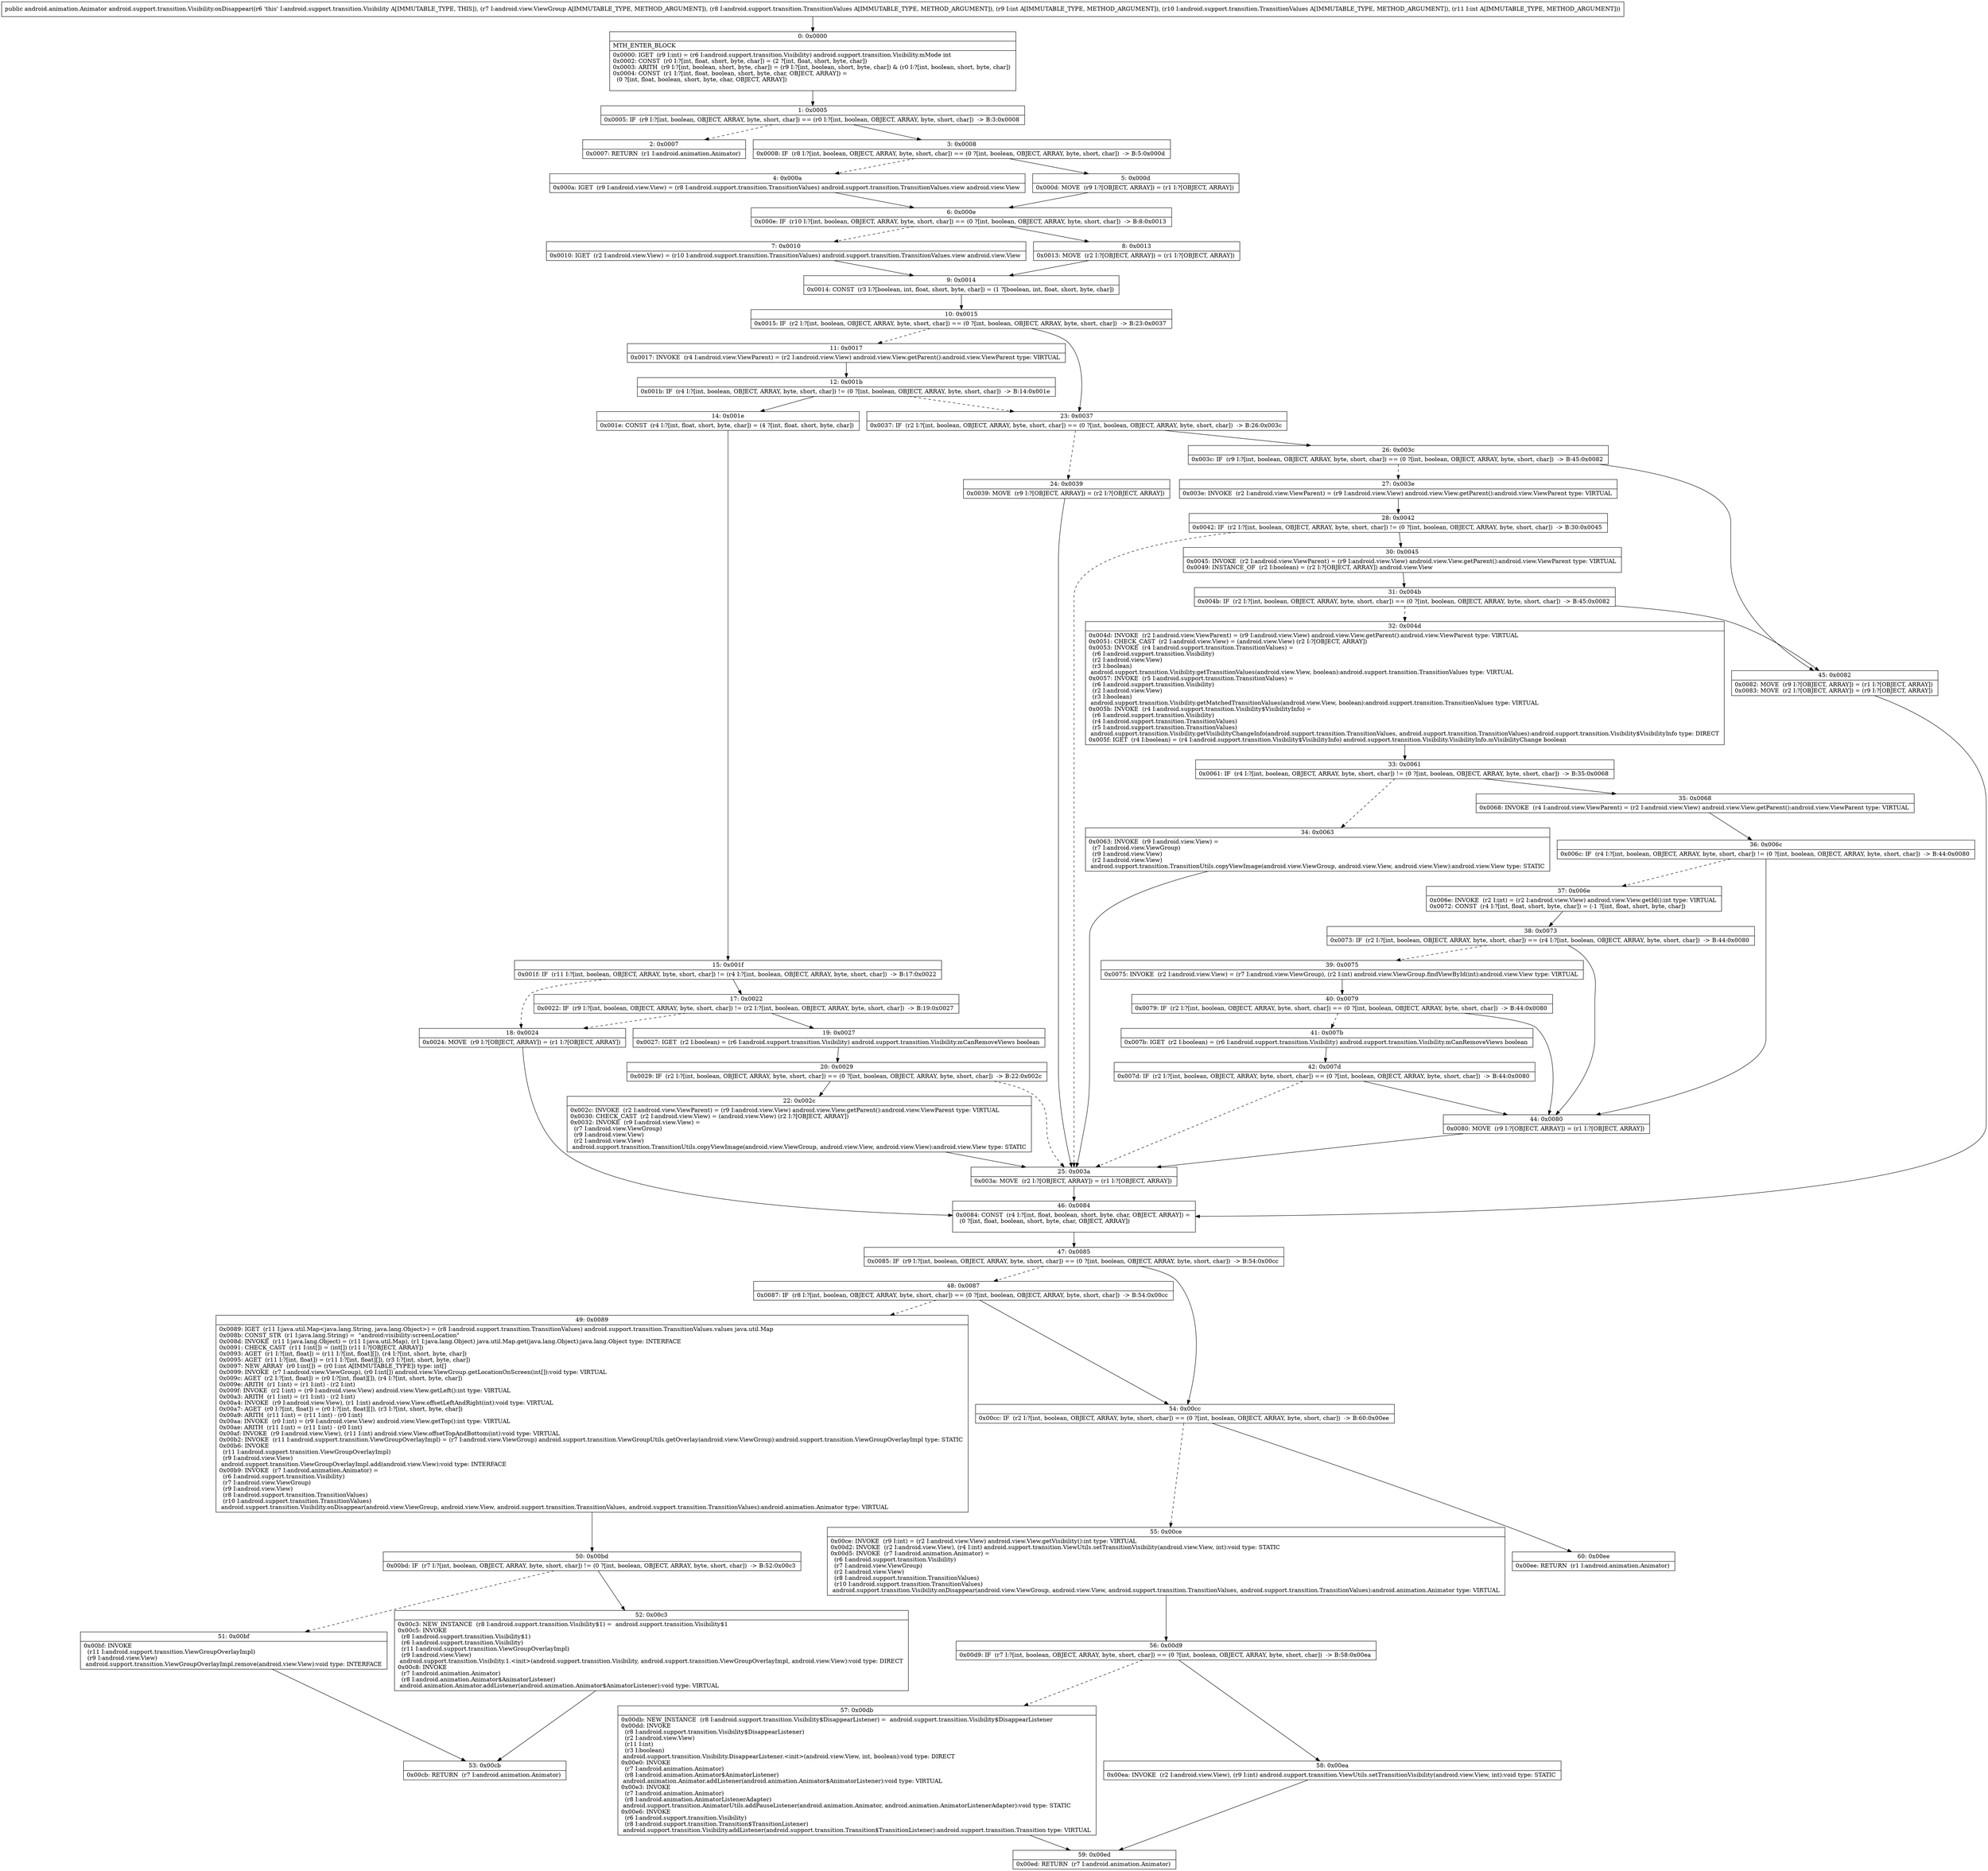 digraph "CFG forandroid.support.transition.Visibility.onDisappear(Landroid\/view\/ViewGroup;Landroid\/support\/transition\/TransitionValues;ILandroid\/support\/transition\/TransitionValues;I)Landroid\/animation\/Animator;" {
Node_0 [shape=record,label="{0\:\ 0x0000|MTH_ENTER_BLOCK\l|0x0000: IGET  (r9 I:int) = (r6 I:android.support.transition.Visibility) android.support.transition.Visibility.mMode int \l0x0002: CONST  (r0 I:?[int, float, short, byte, char]) = (2 ?[int, float, short, byte, char]) \l0x0003: ARITH  (r9 I:?[int, boolean, short, byte, char]) = (r9 I:?[int, boolean, short, byte, char]) & (r0 I:?[int, boolean, short, byte, char]) \l0x0004: CONST  (r1 I:?[int, float, boolean, short, byte, char, OBJECT, ARRAY]) = \l  (0 ?[int, float, boolean, short, byte, char, OBJECT, ARRAY])\l \l}"];
Node_1 [shape=record,label="{1\:\ 0x0005|0x0005: IF  (r9 I:?[int, boolean, OBJECT, ARRAY, byte, short, char]) == (r0 I:?[int, boolean, OBJECT, ARRAY, byte, short, char])  \-\> B:3:0x0008 \l}"];
Node_2 [shape=record,label="{2\:\ 0x0007|0x0007: RETURN  (r1 I:android.animation.Animator) \l}"];
Node_3 [shape=record,label="{3\:\ 0x0008|0x0008: IF  (r8 I:?[int, boolean, OBJECT, ARRAY, byte, short, char]) == (0 ?[int, boolean, OBJECT, ARRAY, byte, short, char])  \-\> B:5:0x000d \l}"];
Node_4 [shape=record,label="{4\:\ 0x000a|0x000a: IGET  (r9 I:android.view.View) = (r8 I:android.support.transition.TransitionValues) android.support.transition.TransitionValues.view android.view.View \l}"];
Node_5 [shape=record,label="{5\:\ 0x000d|0x000d: MOVE  (r9 I:?[OBJECT, ARRAY]) = (r1 I:?[OBJECT, ARRAY]) \l}"];
Node_6 [shape=record,label="{6\:\ 0x000e|0x000e: IF  (r10 I:?[int, boolean, OBJECT, ARRAY, byte, short, char]) == (0 ?[int, boolean, OBJECT, ARRAY, byte, short, char])  \-\> B:8:0x0013 \l}"];
Node_7 [shape=record,label="{7\:\ 0x0010|0x0010: IGET  (r2 I:android.view.View) = (r10 I:android.support.transition.TransitionValues) android.support.transition.TransitionValues.view android.view.View \l}"];
Node_8 [shape=record,label="{8\:\ 0x0013|0x0013: MOVE  (r2 I:?[OBJECT, ARRAY]) = (r1 I:?[OBJECT, ARRAY]) \l}"];
Node_9 [shape=record,label="{9\:\ 0x0014|0x0014: CONST  (r3 I:?[boolean, int, float, short, byte, char]) = (1 ?[boolean, int, float, short, byte, char]) \l}"];
Node_10 [shape=record,label="{10\:\ 0x0015|0x0015: IF  (r2 I:?[int, boolean, OBJECT, ARRAY, byte, short, char]) == (0 ?[int, boolean, OBJECT, ARRAY, byte, short, char])  \-\> B:23:0x0037 \l}"];
Node_11 [shape=record,label="{11\:\ 0x0017|0x0017: INVOKE  (r4 I:android.view.ViewParent) = (r2 I:android.view.View) android.view.View.getParent():android.view.ViewParent type: VIRTUAL \l}"];
Node_12 [shape=record,label="{12\:\ 0x001b|0x001b: IF  (r4 I:?[int, boolean, OBJECT, ARRAY, byte, short, char]) != (0 ?[int, boolean, OBJECT, ARRAY, byte, short, char])  \-\> B:14:0x001e \l}"];
Node_14 [shape=record,label="{14\:\ 0x001e|0x001e: CONST  (r4 I:?[int, float, short, byte, char]) = (4 ?[int, float, short, byte, char]) \l}"];
Node_15 [shape=record,label="{15\:\ 0x001f|0x001f: IF  (r11 I:?[int, boolean, OBJECT, ARRAY, byte, short, char]) != (r4 I:?[int, boolean, OBJECT, ARRAY, byte, short, char])  \-\> B:17:0x0022 \l}"];
Node_17 [shape=record,label="{17\:\ 0x0022|0x0022: IF  (r9 I:?[int, boolean, OBJECT, ARRAY, byte, short, char]) != (r2 I:?[int, boolean, OBJECT, ARRAY, byte, short, char])  \-\> B:19:0x0027 \l}"];
Node_18 [shape=record,label="{18\:\ 0x0024|0x0024: MOVE  (r9 I:?[OBJECT, ARRAY]) = (r1 I:?[OBJECT, ARRAY]) \l}"];
Node_19 [shape=record,label="{19\:\ 0x0027|0x0027: IGET  (r2 I:boolean) = (r6 I:android.support.transition.Visibility) android.support.transition.Visibility.mCanRemoveViews boolean \l}"];
Node_20 [shape=record,label="{20\:\ 0x0029|0x0029: IF  (r2 I:?[int, boolean, OBJECT, ARRAY, byte, short, char]) == (0 ?[int, boolean, OBJECT, ARRAY, byte, short, char])  \-\> B:22:0x002c \l}"];
Node_22 [shape=record,label="{22\:\ 0x002c|0x002c: INVOKE  (r2 I:android.view.ViewParent) = (r9 I:android.view.View) android.view.View.getParent():android.view.ViewParent type: VIRTUAL \l0x0030: CHECK_CAST  (r2 I:android.view.View) = (android.view.View) (r2 I:?[OBJECT, ARRAY]) \l0x0032: INVOKE  (r9 I:android.view.View) = \l  (r7 I:android.view.ViewGroup)\l  (r9 I:android.view.View)\l  (r2 I:android.view.View)\l android.support.transition.TransitionUtils.copyViewImage(android.view.ViewGroup, android.view.View, android.view.View):android.view.View type: STATIC \l}"];
Node_23 [shape=record,label="{23\:\ 0x0037|0x0037: IF  (r2 I:?[int, boolean, OBJECT, ARRAY, byte, short, char]) == (0 ?[int, boolean, OBJECT, ARRAY, byte, short, char])  \-\> B:26:0x003c \l}"];
Node_24 [shape=record,label="{24\:\ 0x0039|0x0039: MOVE  (r9 I:?[OBJECT, ARRAY]) = (r2 I:?[OBJECT, ARRAY]) \l}"];
Node_25 [shape=record,label="{25\:\ 0x003a|0x003a: MOVE  (r2 I:?[OBJECT, ARRAY]) = (r1 I:?[OBJECT, ARRAY]) \l}"];
Node_26 [shape=record,label="{26\:\ 0x003c|0x003c: IF  (r9 I:?[int, boolean, OBJECT, ARRAY, byte, short, char]) == (0 ?[int, boolean, OBJECT, ARRAY, byte, short, char])  \-\> B:45:0x0082 \l}"];
Node_27 [shape=record,label="{27\:\ 0x003e|0x003e: INVOKE  (r2 I:android.view.ViewParent) = (r9 I:android.view.View) android.view.View.getParent():android.view.ViewParent type: VIRTUAL \l}"];
Node_28 [shape=record,label="{28\:\ 0x0042|0x0042: IF  (r2 I:?[int, boolean, OBJECT, ARRAY, byte, short, char]) != (0 ?[int, boolean, OBJECT, ARRAY, byte, short, char])  \-\> B:30:0x0045 \l}"];
Node_30 [shape=record,label="{30\:\ 0x0045|0x0045: INVOKE  (r2 I:android.view.ViewParent) = (r9 I:android.view.View) android.view.View.getParent():android.view.ViewParent type: VIRTUAL \l0x0049: INSTANCE_OF  (r2 I:boolean) = (r2 I:?[OBJECT, ARRAY]) android.view.View \l}"];
Node_31 [shape=record,label="{31\:\ 0x004b|0x004b: IF  (r2 I:?[int, boolean, OBJECT, ARRAY, byte, short, char]) == (0 ?[int, boolean, OBJECT, ARRAY, byte, short, char])  \-\> B:45:0x0082 \l}"];
Node_32 [shape=record,label="{32\:\ 0x004d|0x004d: INVOKE  (r2 I:android.view.ViewParent) = (r9 I:android.view.View) android.view.View.getParent():android.view.ViewParent type: VIRTUAL \l0x0051: CHECK_CAST  (r2 I:android.view.View) = (android.view.View) (r2 I:?[OBJECT, ARRAY]) \l0x0053: INVOKE  (r4 I:android.support.transition.TransitionValues) = \l  (r6 I:android.support.transition.Visibility)\l  (r2 I:android.view.View)\l  (r3 I:boolean)\l android.support.transition.Visibility.getTransitionValues(android.view.View, boolean):android.support.transition.TransitionValues type: VIRTUAL \l0x0057: INVOKE  (r5 I:android.support.transition.TransitionValues) = \l  (r6 I:android.support.transition.Visibility)\l  (r2 I:android.view.View)\l  (r3 I:boolean)\l android.support.transition.Visibility.getMatchedTransitionValues(android.view.View, boolean):android.support.transition.TransitionValues type: VIRTUAL \l0x005b: INVOKE  (r4 I:android.support.transition.Visibility$VisibilityInfo) = \l  (r6 I:android.support.transition.Visibility)\l  (r4 I:android.support.transition.TransitionValues)\l  (r5 I:android.support.transition.TransitionValues)\l android.support.transition.Visibility.getVisibilityChangeInfo(android.support.transition.TransitionValues, android.support.transition.TransitionValues):android.support.transition.Visibility$VisibilityInfo type: DIRECT \l0x005f: IGET  (r4 I:boolean) = (r4 I:android.support.transition.Visibility$VisibilityInfo) android.support.transition.Visibility.VisibilityInfo.mVisibilityChange boolean \l}"];
Node_33 [shape=record,label="{33\:\ 0x0061|0x0061: IF  (r4 I:?[int, boolean, OBJECT, ARRAY, byte, short, char]) != (0 ?[int, boolean, OBJECT, ARRAY, byte, short, char])  \-\> B:35:0x0068 \l}"];
Node_34 [shape=record,label="{34\:\ 0x0063|0x0063: INVOKE  (r9 I:android.view.View) = \l  (r7 I:android.view.ViewGroup)\l  (r9 I:android.view.View)\l  (r2 I:android.view.View)\l android.support.transition.TransitionUtils.copyViewImage(android.view.ViewGroup, android.view.View, android.view.View):android.view.View type: STATIC \l}"];
Node_35 [shape=record,label="{35\:\ 0x0068|0x0068: INVOKE  (r4 I:android.view.ViewParent) = (r2 I:android.view.View) android.view.View.getParent():android.view.ViewParent type: VIRTUAL \l}"];
Node_36 [shape=record,label="{36\:\ 0x006c|0x006c: IF  (r4 I:?[int, boolean, OBJECT, ARRAY, byte, short, char]) != (0 ?[int, boolean, OBJECT, ARRAY, byte, short, char])  \-\> B:44:0x0080 \l}"];
Node_37 [shape=record,label="{37\:\ 0x006e|0x006e: INVOKE  (r2 I:int) = (r2 I:android.view.View) android.view.View.getId():int type: VIRTUAL \l0x0072: CONST  (r4 I:?[int, float, short, byte, char]) = (\-1 ?[int, float, short, byte, char]) \l}"];
Node_38 [shape=record,label="{38\:\ 0x0073|0x0073: IF  (r2 I:?[int, boolean, OBJECT, ARRAY, byte, short, char]) == (r4 I:?[int, boolean, OBJECT, ARRAY, byte, short, char])  \-\> B:44:0x0080 \l}"];
Node_39 [shape=record,label="{39\:\ 0x0075|0x0075: INVOKE  (r2 I:android.view.View) = (r7 I:android.view.ViewGroup), (r2 I:int) android.view.ViewGroup.findViewById(int):android.view.View type: VIRTUAL \l}"];
Node_40 [shape=record,label="{40\:\ 0x0079|0x0079: IF  (r2 I:?[int, boolean, OBJECT, ARRAY, byte, short, char]) == (0 ?[int, boolean, OBJECT, ARRAY, byte, short, char])  \-\> B:44:0x0080 \l}"];
Node_41 [shape=record,label="{41\:\ 0x007b|0x007b: IGET  (r2 I:boolean) = (r6 I:android.support.transition.Visibility) android.support.transition.Visibility.mCanRemoveViews boolean \l}"];
Node_42 [shape=record,label="{42\:\ 0x007d|0x007d: IF  (r2 I:?[int, boolean, OBJECT, ARRAY, byte, short, char]) == (0 ?[int, boolean, OBJECT, ARRAY, byte, short, char])  \-\> B:44:0x0080 \l}"];
Node_44 [shape=record,label="{44\:\ 0x0080|0x0080: MOVE  (r9 I:?[OBJECT, ARRAY]) = (r1 I:?[OBJECT, ARRAY]) \l}"];
Node_45 [shape=record,label="{45\:\ 0x0082|0x0082: MOVE  (r9 I:?[OBJECT, ARRAY]) = (r1 I:?[OBJECT, ARRAY]) \l0x0083: MOVE  (r2 I:?[OBJECT, ARRAY]) = (r9 I:?[OBJECT, ARRAY]) \l}"];
Node_46 [shape=record,label="{46\:\ 0x0084|0x0084: CONST  (r4 I:?[int, float, boolean, short, byte, char, OBJECT, ARRAY]) = \l  (0 ?[int, float, boolean, short, byte, char, OBJECT, ARRAY])\l \l}"];
Node_47 [shape=record,label="{47\:\ 0x0085|0x0085: IF  (r9 I:?[int, boolean, OBJECT, ARRAY, byte, short, char]) == (0 ?[int, boolean, OBJECT, ARRAY, byte, short, char])  \-\> B:54:0x00cc \l}"];
Node_48 [shape=record,label="{48\:\ 0x0087|0x0087: IF  (r8 I:?[int, boolean, OBJECT, ARRAY, byte, short, char]) == (0 ?[int, boolean, OBJECT, ARRAY, byte, short, char])  \-\> B:54:0x00cc \l}"];
Node_49 [shape=record,label="{49\:\ 0x0089|0x0089: IGET  (r11 I:java.util.Map\<java.lang.String, java.lang.Object\>) = (r8 I:android.support.transition.TransitionValues) android.support.transition.TransitionValues.values java.util.Map \l0x008b: CONST_STR  (r1 I:java.lang.String) =  \"android:visibility:screenLocation\" \l0x008d: INVOKE  (r11 I:java.lang.Object) = (r11 I:java.util.Map), (r1 I:java.lang.Object) java.util.Map.get(java.lang.Object):java.lang.Object type: INTERFACE \l0x0091: CHECK_CAST  (r11 I:int[]) = (int[]) (r11 I:?[OBJECT, ARRAY]) \l0x0093: AGET  (r1 I:?[int, float]) = (r11 I:?[int, float][]), (r4 I:?[int, short, byte, char]) \l0x0095: AGET  (r11 I:?[int, float]) = (r11 I:?[int, float][]), (r3 I:?[int, short, byte, char]) \l0x0097: NEW_ARRAY  (r0 I:int[]) = (r0 I:int A[IMMUTABLE_TYPE]) type: int[] \l0x0099: INVOKE  (r7 I:android.view.ViewGroup), (r0 I:int[]) android.view.ViewGroup.getLocationOnScreen(int[]):void type: VIRTUAL \l0x009c: AGET  (r2 I:?[int, float]) = (r0 I:?[int, float][]), (r4 I:?[int, short, byte, char]) \l0x009e: ARITH  (r1 I:int) = (r1 I:int) \- (r2 I:int) \l0x009f: INVOKE  (r2 I:int) = (r9 I:android.view.View) android.view.View.getLeft():int type: VIRTUAL \l0x00a3: ARITH  (r1 I:int) = (r1 I:int) \- (r2 I:int) \l0x00a4: INVOKE  (r9 I:android.view.View), (r1 I:int) android.view.View.offsetLeftAndRight(int):void type: VIRTUAL \l0x00a7: AGET  (r0 I:?[int, float]) = (r0 I:?[int, float][]), (r3 I:?[int, short, byte, char]) \l0x00a9: ARITH  (r11 I:int) = (r11 I:int) \- (r0 I:int) \l0x00aa: INVOKE  (r0 I:int) = (r9 I:android.view.View) android.view.View.getTop():int type: VIRTUAL \l0x00ae: ARITH  (r11 I:int) = (r11 I:int) \- (r0 I:int) \l0x00af: INVOKE  (r9 I:android.view.View), (r11 I:int) android.view.View.offsetTopAndBottom(int):void type: VIRTUAL \l0x00b2: INVOKE  (r11 I:android.support.transition.ViewGroupOverlayImpl) = (r7 I:android.view.ViewGroup) android.support.transition.ViewGroupUtils.getOverlay(android.view.ViewGroup):android.support.transition.ViewGroupOverlayImpl type: STATIC \l0x00b6: INVOKE  \l  (r11 I:android.support.transition.ViewGroupOverlayImpl)\l  (r9 I:android.view.View)\l android.support.transition.ViewGroupOverlayImpl.add(android.view.View):void type: INTERFACE \l0x00b9: INVOKE  (r7 I:android.animation.Animator) = \l  (r6 I:android.support.transition.Visibility)\l  (r7 I:android.view.ViewGroup)\l  (r9 I:android.view.View)\l  (r8 I:android.support.transition.TransitionValues)\l  (r10 I:android.support.transition.TransitionValues)\l android.support.transition.Visibility.onDisappear(android.view.ViewGroup, android.view.View, android.support.transition.TransitionValues, android.support.transition.TransitionValues):android.animation.Animator type: VIRTUAL \l}"];
Node_50 [shape=record,label="{50\:\ 0x00bd|0x00bd: IF  (r7 I:?[int, boolean, OBJECT, ARRAY, byte, short, char]) != (0 ?[int, boolean, OBJECT, ARRAY, byte, short, char])  \-\> B:52:0x00c3 \l}"];
Node_51 [shape=record,label="{51\:\ 0x00bf|0x00bf: INVOKE  \l  (r11 I:android.support.transition.ViewGroupOverlayImpl)\l  (r9 I:android.view.View)\l android.support.transition.ViewGroupOverlayImpl.remove(android.view.View):void type: INTERFACE \l}"];
Node_52 [shape=record,label="{52\:\ 0x00c3|0x00c3: NEW_INSTANCE  (r8 I:android.support.transition.Visibility$1) =  android.support.transition.Visibility$1 \l0x00c5: INVOKE  \l  (r8 I:android.support.transition.Visibility$1)\l  (r6 I:android.support.transition.Visibility)\l  (r11 I:android.support.transition.ViewGroupOverlayImpl)\l  (r9 I:android.view.View)\l android.support.transition.Visibility.1.\<init\>(android.support.transition.Visibility, android.support.transition.ViewGroupOverlayImpl, android.view.View):void type: DIRECT \l0x00c8: INVOKE  \l  (r7 I:android.animation.Animator)\l  (r8 I:android.animation.Animator$AnimatorListener)\l android.animation.Animator.addListener(android.animation.Animator$AnimatorListener):void type: VIRTUAL \l}"];
Node_53 [shape=record,label="{53\:\ 0x00cb|0x00cb: RETURN  (r7 I:android.animation.Animator) \l}"];
Node_54 [shape=record,label="{54\:\ 0x00cc|0x00cc: IF  (r2 I:?[int, boolean, OBJECT, ARRAY, byte, short, char]) == (0 ?[int, boolean, OBJECT, ARRAY, byte, short, char])  \-\> B:60:0x00ee \l}"];
Node_55 [shape=record,label="{55\:\ 0x00ce|0x00ce: INVOKE  (r9 I:int) = (r2 I:android.view.View) android.view.View.getVisibility():int type: VIRTUAL \l0x00d2: INVOKE  (r2 I:android.view.View), (r4 I:int) android.support.transition.ViewUtils.setTransitionVisibility(android.view.View, int):void type: STATIC \l0x00d5: INVOKE  (r7 I:android.animation.Animator) = \l  (r6 I:android.support.transition.Visibility)\l  (r7 I:android.view.ViewGroup)\l  (r2 I:android.view.View)\l  (r8 I:android.support.transition.TransitionValues)\l  (r10 I:android.support.transition.TransitionValues)\l android.support.transition.Visibility.onDisappear(android.view.ViewGroup, android.view.View, android.support.transition.TransitionValues, android.support.transition.TransitionValues):android.animation.Animator type: VIRTUAL \l}"];
Node_56 [shape=record,label="{56\:\ 0x00d9|0x00d9: IF  (r7 I:?[int, boolean, OBJECT, ARRAY, byte, short, char]) == (0 ?[int, boolean, OBJECT, ARRAY, byte, short, char])  \-\> B:58:0x00ea \l}"];
Node_57 [shape=record,label="{57\:\ 0x00db|0x00db: NEW_INSTANCE  (r8 I:android.support.transition.Visibility$DisappearListener) =  android.support.transition.Visibility$DisappearListener \l0x00dd: INVOKE  \l  (r8 I:android.support.transition.Visibility$DisappearListener)\l  (r2 I:android.view.View)\l  (r11 I:int)\l  (r3 I:boolean)\l android.support.transition.Visibility.DisappearListener.\<init\>(android.view.View, int, boolean):void type: DIRECT \l0x00e0: INVOKE  \l  (r7 I:android.animation.Animator)\l  (r8 I:android.animation.Animator$AnimatorListener)\l android.animation.Animator.addListener(android.animation.Animator$AnimatorListener):void type: VIRTUAL \l0x00e3: INVOKE  \l  (r7 I:android.animation.Animator)\l  (r8 I:android.animation.AnimatorListenerAdapter)\l android.support.transition.AnimatorUtils.addPauseListener(android.animation.Animator, android.animation.AnimatorListenerAdapter):void type: STATIC \l0x00e6: INVOKE  \l  (r6 I:android.support.transition.Visibility)\l  (r8 I:android.support.transition.Transition$TransitionListener)\l android.support.transition.Visibility.addListener(android.support.transition.Transition$TransitionListener):android.support.transition.Transition type: VIRTUAL \l}"];
Node_58 [shape=record,label="{58\:\ 0x00ea|0x00ea: INVOKE  (r2 I:android.view.View), (r9 I:int) android.support.transition.ViewUtils.setTransitionVisibility(android.view.View, int):void type: STATIC \l}"];
Node_59 [shape=record,label="{59\:\ 0x00ed|0x00ed: RETURN  (r7 I:android.animation.Animator) \l}"];
Node_60 [shape=record,label="{60\:\ 0x00ee|0x00ee: RETURN  (r1 I:android.animation.Animator) \l}"];
MethodNode[shape=record,label="{public android.animation.Animator android.support.transition.Visibility.onDisappear((r6 'this' I:android.support.transition.Visibility A[IMMUTABLE_TYPE, THIS]), (r7 I:android.view.ViewGroup A[IMMUTABLE_TYPE, METHOD_ARGUMENT]), (r8 I:android.support.transition.TransitionValues A[IMMUTABLE_TYPE, METHOD_ARGUMENT]), (r9 I:int A[IMMUTABLE_TYPE, METHOD_ARGUMENT]), (r10 I:android.support.transition.TransitionValues A[IMMUTABLE_TYPE, METHOD_ARGUMENT]), (r11 I:int A[IMMUTABLE_TYPE, METHOD_ARGUMENT])) }"];
MethodNode -> Node_0;
Node_0 -> Node_1;
Node_1 -> Node_2[style=dashed];
Node_1 -> Node_3;
Node_3 -> Node_4[style=dashed];
Node_3 -> Node_5;
Node_4 -> Node_6;
Node_5 -> Node_6;
Node_6 -> Node_7[style=dashed];
Node_6 -> Node_8;
Node_7 -> Node_9;
Node_8 -> Node_9;
Node_9 -> Node_10;
Node_10 -> Node_11[style=dashed];
Node_10 -> Node_23;
Node_11 -> Node_12;
Node_12 -> Node_14;
Node_12 -> Node_23[style=dashed];
Node_14 -> Node_15;
Node_15 -> Node_17;
Node_15 -> Node_18[style=dashed];
Node_17 -> Node_18[style=dashed];
Node_17 -> Node_19;
Node_18 -> Node_46;
Node_19 -> Node_20;
Node_20 -> Node_22;
Node_20 -> Node_25[style=dashed];
Node_22 -> Node_25;
Node_23 -> Node_24[style=dashed];
Node_23 -> Node_26;
Node_24 -> Node_25;
Node_25 -> Node_46;
Node_26 -> Node_27[style=dashed];
Node_26 -> Node_45;
Node_27 -> Node_28;
Node_28 -> Node_30;
Node_28 -> Node_25[style=dashed];
Node_30 -> Node_31;
Node_31 -> Node_32[style=dashed];
Node_31 -> Node_45;
Node_32 -> Node_33;
Node_33 -> Node_34[style=dashed];
Node_33 -> Node_35;
Node_34 -> Node_25;
Node_35 -> Node_36;
Node_36 -> Node_37[style=dashed];
Node_36 -> Node_44;
Node_37 -> Node_38;
Node_38 -> Node_39[style=dashed];
Node_38 -> Node_44;
Node_39 -> Node_40;
Node_40 -> Node_41[style=dashed];
Node_40 -> Node_44;
Node_41 -> Node_42;
Node_42 -> Node_44;
Node_42 -> Node_25[style=dashed];
Node_44 -> Node_25;
Node_45 -> Node_46;
Node_46 -> Node_47;
Node_47 -> Node_48[style=dashed];
Node_47 -> Node_54;
Node_48 -> Node_49[style=dashed];
Node_48 -> Node_54;
Node_49 -> Node_50;
Node_50 -> Node_51[style=dashed];
Node_50 -> Node_52;
Node_51 -> Node_53;
Node_52 -> Node_53;
Node_54 -> Node_55[style=dashed];
Node_54 -> Node_60;
Node_55 -> Node_56;
Node_56 -> Node_57[style=dashed];
Node_56 -> Node_58;
Node_57 -> Node_59;
Node_58 -> Node_59;
}

